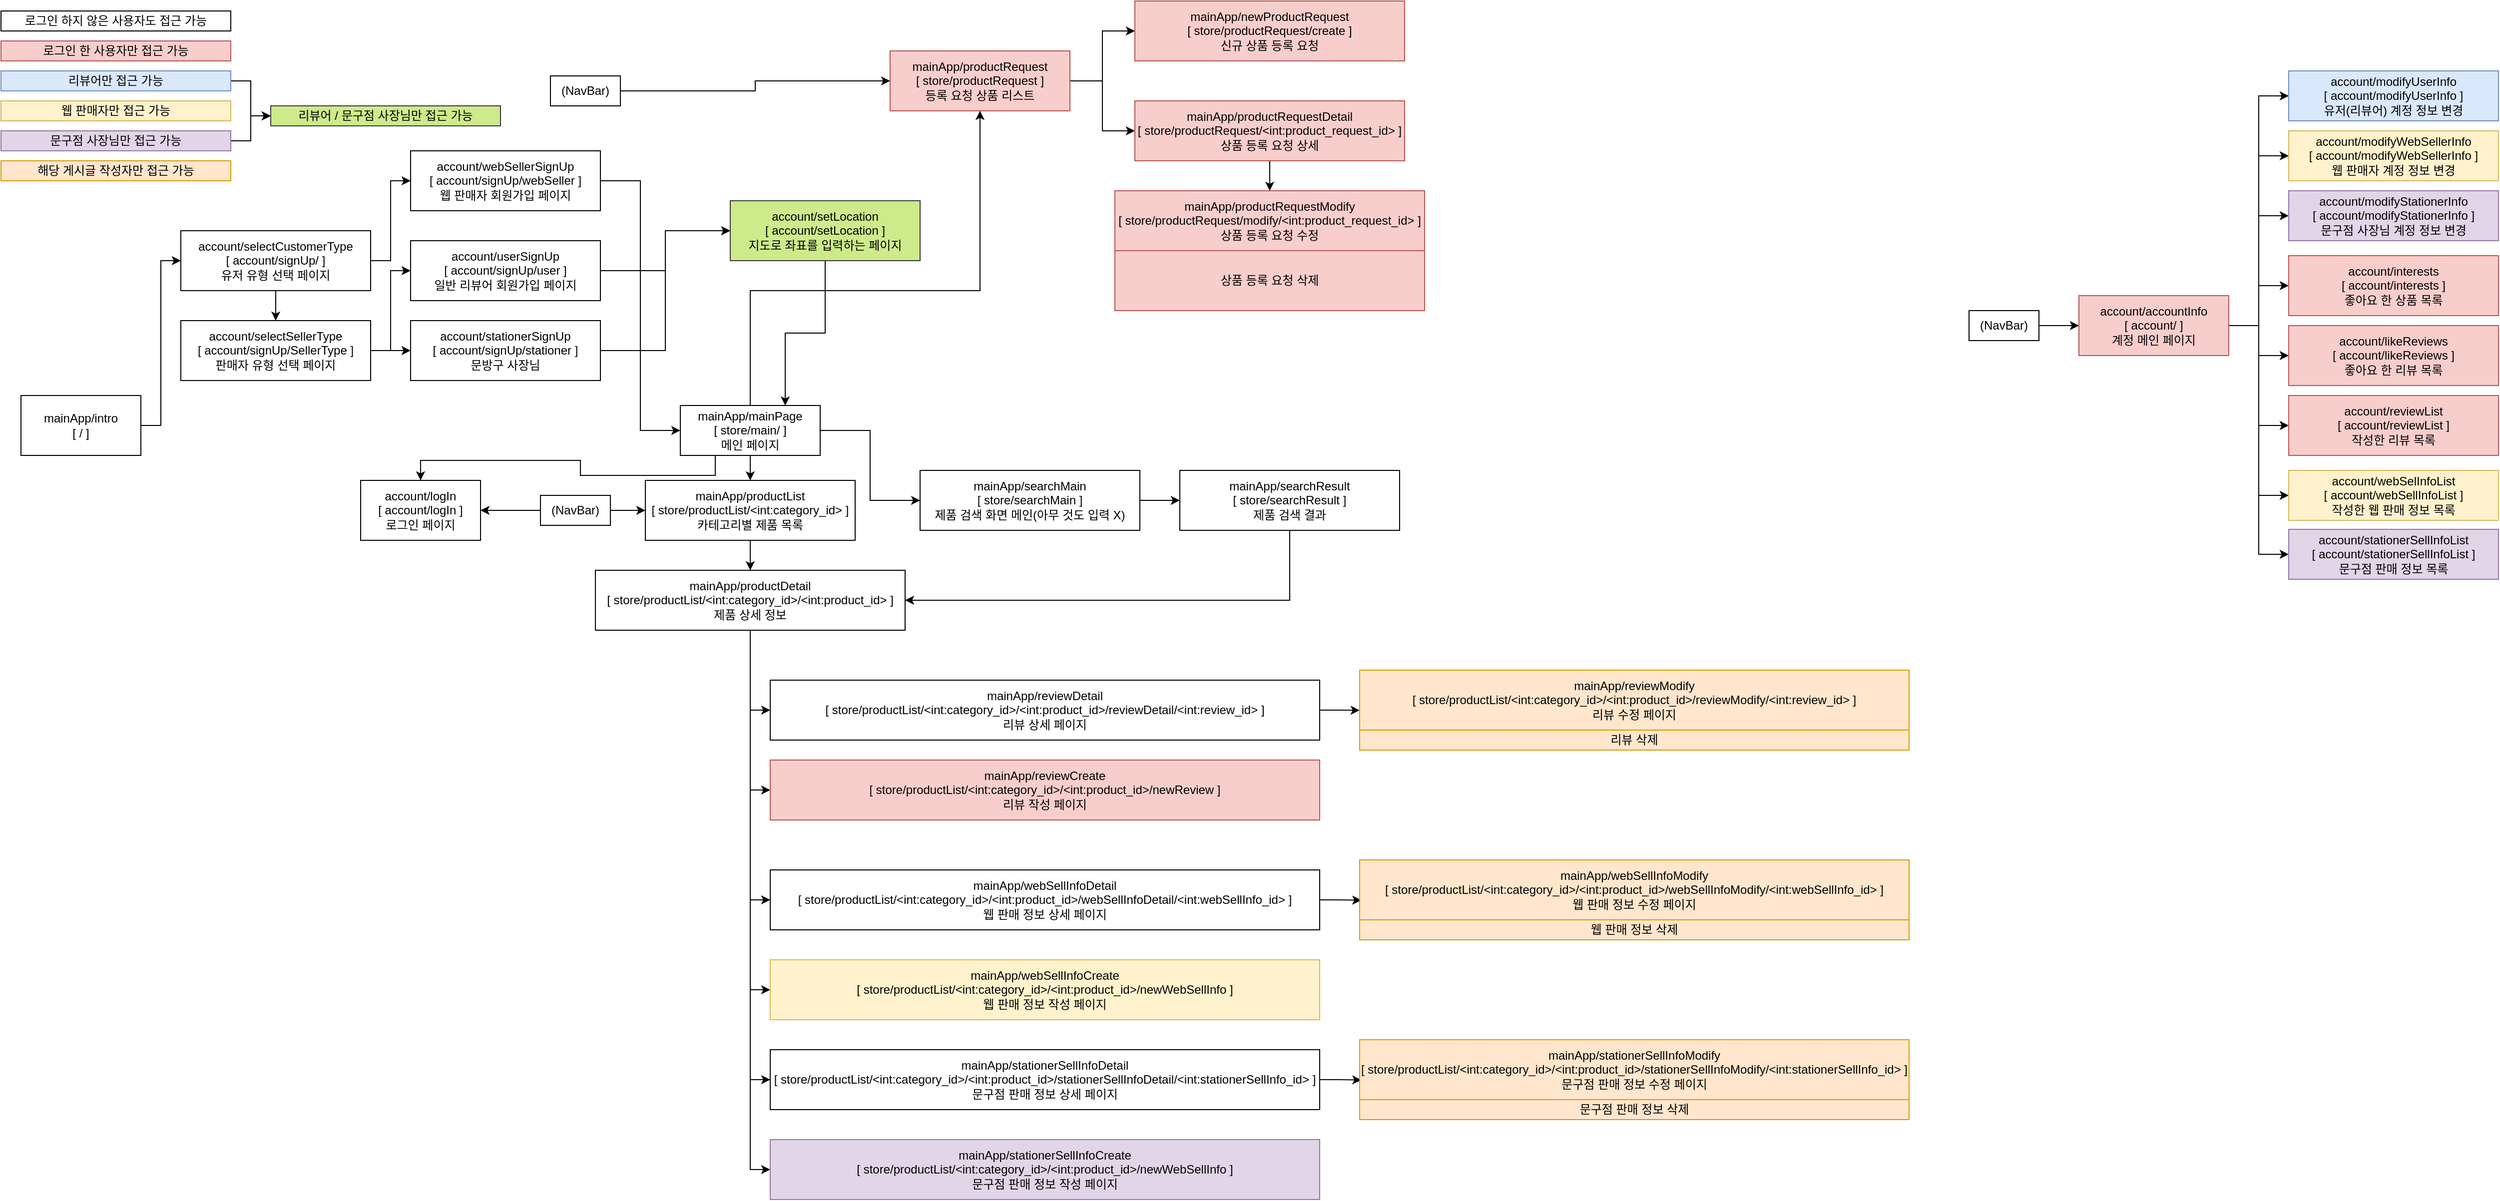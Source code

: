 <mxfile version="12.9.13" type="device"><diagram id="B7RVDY_kOCtZXWmMoHsU" name="페이지-1"><mxGraphModel dx="1422" dy="817" grid="1" gridSize="10" guides="1" tooltips="1" connect="1" arrows="1" fold="1" page="1" pageScale="1" pageWidth="1400" pageHeight="850" math="0" shadow="0"><root><mxCell id="0"/><mxCell id="1" parent="0"/><mxCell id="6FYjIWbP3FJpxzAUgodt-9" style="edgeStyle=orthogonalEdgeStyle;rounded=0;orthogonalLoop=1;jettySize=auto;html=1;exitX=1;exitY=0.5;exitDx=0;exitDy=0;entryX=0;entryY=0.5;entryDx=0;entryDy=0;" parent="1" source="6FYjIWbP3FJpxzAUgodt-1" target="6FYjIWbP3FJpxzAUgodt-2" edge="1"><mxGeometry relative="1" as="geometry"/></mxCell><mxCell id="6FYjIWbP3FJpxzAUgodt-1" value="mainApp/intro&lt;br&gt;[ / ]" style="rounded=0;whiteSpace=wrap;html=1;" parent="1" vertex="1"><mxGeometry x="30" y="395" width="120" height="60" as="geometry"/></mxCell><mxCell id="6FYjIWbP3FJpxzAUgodt-35" style="edgeStyle=orthogonalEdgeStyle;rounded=0;orthogonalLoop=1;jettySize=auto;html=1;exitX=0.5;exitY=1;exitDx=0;exitDy=0;entryX=0.5;entryY=0;entryDx=0;entryDy=0;" parent="1" source="6FYjIWbP3FJpxzAUgodt-11" target="6FYjIWbP3FJpxzAUgodt-31" edge="1"><mxGeometry relative="1" as="geometry"/></mxCell><mxCell id="6FYjIWbP3FJpxzAUgodt-80" style="edgeStyle=orthogonalEdgeStyle;rounded=0;orthogonalLoop=1;jettySize=auto;html=1;exitX=1;exitY=0.5;exitDx=0;exitDy=0;entryX=0;entryY=0.5;entryDx=0;entryDy=0;" parent="1" source="6FYjIWbP3FJpxzAUgodt-11" target="6FYjIWbP3FJpxzAUgodt-29" edge="1"><mxGeometry relative="1" as="geometry"/></mxCell><mxCell id="6FYjIWbP3FJpxzAUgodt-119" style="edgeStyle=orthogonalEdgeStyle;rounded=0;orthogonalLoop=1;jettySize=auto;html=1;exitX=0.5;exitY=0;exitDx=0;exitDy=0;entryX=0.5;entryY=1;entryDx=0;entryDy=0;" parent="1" source="6FYjIWbP3FJpxzAUgodt-11" target="6FYjIWbP3FJpxzAUgodt-15" edge="1"><mxGeometry relative="1" as="geometry"><Array as="points"><mxPoint x="760" y="290"/><mxPoint x="990" y="290"/></Array></mxGeometry></mxCell><mxCell id="6FYjIWbP3FJpxzAUgodt-122" style="edgeStyle=orthogonalEdgeStyle;rounded=0;orthogonalLoop=1;jettySize=auto;html=1;exitX=0.25;exitY=1;exitDx=0;exitDy=0;entryX=0.5;entryY=0;entryDx=0;entryDy=0;" parent="1" source="6FYjIWbP3FJpxzAUgodt-11" target="6FYjIWbP3FJpxzAUgodt-120" edge="1"><mxGeometry relative="1" as="geometry"/></mxCell><mxCell id="6FYjIWbP3FJpxzAUgodt-11" value="mainApp/mainPage&lt;br&gt;[ store/main/ ]&lt;br&gt;메인 페이지" style="rounded=0;whiteSpace=wrap;html=1;" parent="1" vertex="1"><mxGeometry x="690" y="405" width="140" height="50" as="geometry"/></mxCell><mxCell id="6FYjIWbP3FJpxzAUgodt-12" style="edgeStyle=orthogonalEdgeStyle;rounded=0;orthogonalLoop=1;jettySize=auto;html=1;exitX=1;exitY=0.5;exitDx=0;exitDy=0;entryX=0;entryY=0.5;entryDx=0;entryDy=0;" parent="1" source="6FYjIWbP3FJpxzAUgodt-3" target="6FYjIWbP3FJpxzAUgodt-11" edge="1"><mxGeometry relative="1" as="geometry"/></mxCell><mxCell id="6FYjIWbP3FJpxzAUgodt-22" style="edgeStyle=orthogonalEdgeStyle;rounded=0;orthogonalLoop=1;jettySize=auto;html=1;exitX=1;exitY=0.5;exitDx=0;exitDy=0;" parent="1" source="6FYjIWbP3FJpxzAUgodt-15" target="6FYjIWbP3FJpxzAUgodt-17" edge="1"><mxGeometry relative="1" as="geometry"/></mxCell><mxCell id="6FYjIWbP3FJpxzAUgodt-23" style="edgeStyle=orthogonalEdgeStyle;rounded=0;orthogonalLoop=1;jettySize=auto;html=1;exitX=1;exitY=0.5;exitDx=0;exitDy=0;entryX=0;entryY=0.5;entryDx=0;entryDy=0;" parent="1" source="6FYjIWbP3FJpxzAUgodt-15" target="6FYjIWbP3FJpxzAUgodt-16" edge="1"><mxGeometry relative="1" as="geometry"/></mxCell><mxCell id="6FYjIWbP3FJpxzAUgodt-15" value="mainApp/productRequest&lt;br&gt;[ store/productRequest ]&lt;br&gt;등록 요청 상품 리스트" style="rounded=0;whiteSpace=wrap;html=1;fillColor=#f8cecc;strokeColor=#b85450;" parent="1" vertex="1"><mxGeometry x="900" y="50" width="180" height="60" as="geometry"/></mxCell><mxCell id="6FYjIWbP3FJpxzAUgodt-16" value="mainApp/newProductRequest&lt;br&gt;[ store/productRequest/create ]&lt;br&gt;신규 상품 등록 요청" style="rounded=0;whiteSpace=wrap;html=1;fillColor=#f8cecc;strokeColor=#b85450;" parent="1" vertex="1"><mxGeometry x="1145" width="270" height="60" as="geometry"/></mxCell><mxCell id="6FYjIWbP3FJpxzAUgodt-40" style="edgeStyle=orthogonalEdgeStyle;rounded=0;orthogonalLoop=1;jettySize=auto;html=1;exitX=0.5;exitY=1;exitDx=0;exitDy=0;entryX=0.5;entryY=0;entryDx=0;entryDy=0;" parent="1" source="6FYjIWbP3FJpxzAUgodt-17" edge="1" target="6FYjIWbP3FJpxzAUgodt-18"><mxGeometry relative="1" as="geometry"><mxPoint x="1049.857" y="200" as="targetPoint"/></mxGeometry></mxCell><mxCell id="6FYjIWbP3FJpxzAUgodt-17" value="mainApp/productRequestDetail&lt;br&gt;[ store/productRequest/&amp;lt;int:product_request_id&amp;gt; ]&lt;br&gt;상품 등록 요청 상세" style="rounded=0;whiteSpace=wrap;html=1;fillColor=#f8cecc;strokeColor=#b85450;" parent="1" vertex="1"><mxGeometry x="1145" y="100" width="270" height="60" as="geometry"/></mxCell><mxCell id="6FYjIWbP3FJpxzAUgodt-20" value="" style="group;fillColor=#f8cecc;strokeColor=#b85450;" parent="1" vertex="1" connectable="0"><mxGeometry x="1125" y="190" width="310" height="120" as="geometry"/></mxCell><mxCell id="6FYjIWbP3FJpxzAUgodt-18" value="mainApp/productRequestModify&lt;br&gt;[ store/productRequest/modify/&amp;lt;int:product_request_id&amp;gt; ]&lt;br&gt;상품 등록 요청 수정" style="rounded=0;whiteSpace=wrap;html=1;fillColor=#f8cecc;strokeColor=#b85450;" parent="6FYjIWbP3FJpxzAUgodt-20" vertex="1"><mxGeometry width="310" height="60" as="geometry"/></mxCell><mxCell id="6FYjIWbP3FJpxzAUgodt-19" value="상품 등록 요청 삭제" style="rounded=0;whiteSpace=wrap;html=1;fillColor=#f8cecc;strokeColor=#b85450;" parent="6FYjIWbP3FJpxzAUgodt-20" vertex="1"><mxGeometry y="60" width="310" height="60" as="geometry"/></mxCell><mxCell id="6FYjIWbP3FJpxzAUgodt-82" style="edgeStyle=orthogonalEdgeStyle;rounded=0;orthogonalLoop=1;jettySize=auto;html=1;exitX=1;exitY=0.5;exitDx=0;exitDy=0;entryX=0;entryY=0.5;entryDx=0;entryDy=0;" parent="1" source="6FYjIWbP3FJpxzAUgodt-29" target="6FYjIWbP3FJpxzAUgodt-81" edge="1"><mxGeometry relative="1" as="geometry"/></mxCell><mxCell id="6FYjIWbP3FJpxzAUgodt-29" value="mainApp/searchMain&lt;br&gt;[ store/searchMain ]&lt;br&gt;제품 검색 화면 메인(아무 것도 입력 X)" style="rounded=0;whiteSpace=wrap;html=1;" parent="1" vertex="1"><mxGeometry x="930" y="470" width="220" height="60" as="geometry"/></mxCell><mxCell id="6FYjIWbP3FJpxzAUgodt-36" style="edgeStyle=orthogonalEdgeStyle;rounded=0;orthogonalLoop=1;jettySize=auto;html=1;exitX=0.5;exitY=1;exitDx=0;exitDy=0;entryX=0.5;entryY=0;entryDx=0;entryDy=0;" parent="1" source="6FYjIWbP3FJpxzAUgodt-31" target="6FYjIWbP3FJpxzAUgodt-33" edge="1"><mxGeometry relative="1" as="geometry"/></mxCell><mxCell id="6FYjIWbP3FJpxzAUgodt-31" value="mainApp/productList&lt;br&gt;[ store/productList/&amp;lt;int:category_id&amp;gt; ]&lt;br&gt;카테고리별 제품 목록" style="rounded=0;whiteSpace=wrap;html=1;" parent="1" vertex="1"><mxGeometry x="655" y="480" width="210" height="60" as="geometry"/></mxCell><mxCell id="6FYjIWbP3FJpxzAUgodt-43" style="edgeStyle=orthogonalEdgeStyle;rounded=0;orthogonalLoop=1;jettySize=auto;html=1;exitX=0.5;exitY=1;exitDx=0;exitDy=0;entryX=0;entryY=0.5;entryDx=0;entryDy=0;" parent="1" source="6FYjIWbP3FJpxzAUgodt-33" target="6FYjIWbP3FJpxzAUgodt-42" edge="1"><mxGeometry relative="1" as="geometry"/></mxCell><mxCell id="6FYjIWbP3FJpxzAUgodt-44" style="edgeStyle=orthogonalEdgeStyle;rounded=0;orthogonalLoop=1;jettySize=auto;html=1;exitX=0.5;exitY=1;exitDx=0;exitDy=0;entryX=0;entryY=0.5;entryDx=0;entryDy=0;" parent="1" source="6FYjIWbP3FJpxzAUgodt-33" target="6FYjIWbP3FJpxzAUgodt-41" edge="1"><mxGeometry relative="1" as="geometry"/></mxCell><mxCell id="6FYjIWbP3FJpxzAUgodt-49" style="edgeStyle=orthogonalEdgeStyle;rounded=0;orthogonalLoop=1;jettySize=auto;html=1;exitX=0.5;exitY=1;exitDx=0;exitDy=0;entryX=0;entryY=0.5;entryDx=0;entryDy=0;" parent="1" source="6FYjIWbP3FJpxzAUgodt-33" target="6FYjIWbP3FJpxzAUgodt-47" edge="1"><mxGeometry relative="1" as="geometry"/></mxCell><mxCell id="6FYjIWbP3FJpxzAUgodt-50" style="edgeStyle=orthogonalEdgeStyle;rounded=0;orthogonalLoop=1;jettySize=auto;html=1;exitX=0.5;exitY=1;exitDx=0;exitDy=0;entryX=0;entryY=0.5;entryDx=0;entryDy=0;" parent="1" source="6FYjIWbP3FJpxzAUgodt-33" target="6FYjIWbP3FJpxzAUgodt-48" edge="1"><mxGeometry relative="1" as="geometry"/></mxCell><mxCell id="6FYjIWbP3FJpxzAUgodt-53" style="edgeStyle=orthogonalEdgeStyle;rounded=0;orthogonalLoop=1;jettySize=auto;html=1;exitX=0.5;exitY=1;exitDx=0;exitDy=0;entryX=0;entryY=0.5;entryDx=0;entryDy=0;" parent="1" source="6FYjIWbP3FJpxzAUgodt-33" target="6FYjIWbP3FJpxzAUgodt-51" edge="1"><mxGeometry relative="1" as="geometry"/></mxCell><mxCell id="6FYjIWbP3FJpxzAUgodt-54" style="edgeStyle=orthogonalEdgeStyle;rounded=0;orthogonalLoop=1;jettySize=auto;html=1;exitX=0.5;exitY=1;exitDx=0;exitDy=0;entryX=0;entryY=0.5;entryDx=0;entryDy=0;" parent="1" source="6FYjIWbP3FJpxzAUgodt-33" target="6FYjIWbP3FJpxzAUgodt-52" edge="1"><mxGeometry relative="1" as="geometry"/></mxCell><mxCell id="6FYjIWbP3FJpxzAUgodt-33" value="mainApp/productDetail&lt;br&gt;[ store/productList/&amp;lt;int:category_id&amp;gt;/&amp;lt;int:product_id&amp;gt; ]&lt;br&gt;제품 상세 정보" style="rounded=0;whiteSpace=wrap;html=1;" parent="1" vertex="1"><mxGeometry x="605" y="570" width="310" height="60" as="geometry"/></mxCell><mxCell id="6FYjIWbP3FJpxzAUgodt-70" style="edgeStyle=orthogonalEdgeStyle;rounded=0;orthogonalLoop=1;jettySize=auto;html=1;exitX=1;exitY=0.5;exitDx=0;exitDy=0;" parent="1" source="6FYjIWbP3FJpxzAUgodt-41" edge="1"><mxGeometry relative="1" as="geometry"><mxPoint x="1370" y="710.2" as="targetPoint"/></mxGeometry></mxCell><mxCell id="6FYjIWbP3FJpxzAUgodt-41" value="mainApp/reviewDetail&lt;br&gt;[ store/productList/&amp;lt;int:category_id&amp;gt;/&amp;lt;int:product_id&amp;gt;/reviewDetail/&amp;lt;int:review_id&amp;gt; ]&lt;br&gt;리뷰 상세 페이지" style="rounded=0;whiteSpace=wrap;html=1;" parent="1" vertex="1"><mxGeometry x="780" y="680" width="550" height="60" as="geometry"/></mxCell><mxCell id="6FYjIWbP3FJpxzAUgodt-42" value="mainApp/reviewCreate&lt;br&gt;[ store/productList/&amp;lt;int:category_id&amp;gt;/&amp;lt;int:product_id&amp;gt;/newReview ]&lt;br&gt;리뷰 작성 페이지" style="rounded=0;whiteSpace=wrap;html=1;fillColor=#f8cecc;strokeColor=#b85450;" parent="1" vertex="1"><mxGeometry x="780" y="760" width="550" height="60" as="geometry"/></mxCell><mxCell id="6FYjIWbP3FJpxzAUgodt-79" style="edgeStyle=orthogonalEdgeStyle;rounded=0;orthogonalLoop=1;jettySize=auto;html=1;exitX=1;exitY=0.5;exitDx=0;exitDy=0;entryX=0.003;entryY=0.674;entryDx=0;entryDy=0;entryPerimeter=0;" parent="1" source="6FYjIWbP3FJpxzAUgodt-47" target="6FYjIWbP3FJpxzAUgodt-63" edge="1"><mxGeometry relative="1" as="geometry"/></mxCell><mxCell id="6FYjIWbP3FJpxzAUgodt-47" value="mainApp/webSellInfoDetail&lt;br&gt;[ store/productList/&amp;lt;int:category_id&amp;gt;/&amp;lt;int:product_id&amp;gt;/webSellInfoDetail/&amp;lt;int:webSellInfo_id&amp;gt; ]&lt;br&gt;웹 판매 정보 상세 페이지" style="rounded=0;whiteSpace=wrap;html=1;" parent="1" vertex="1"><mxGeometry x="780" y="870" width="550" height="60" as="geometry"/></mxCell><mxCell id="6FYjIWbP3FJpxzAUgodt-48" value="mainApp/webSellInfoCreate&lt;br&gt;[ store/productList/&amp;lt;int:category_id&amp;gt;/&amp;lt;int:product_id&amp;gt;/newWebSellInfo ]&lt;br&gt;웹 판매 정보 작성 페이지" style="rounded=0;whiteSpace=wrap;html=1;fillColor=#fff2cc;strokeColor=#d6b656;" parent="1" vertex="1"><mxGeometry x="780" y="960" width="550" height="60" as="geometry"/></mxCell><mxCell id="6FYjIWbP3FJpxzAUgodt-77" style="edgeStyle=orthogonalEdgeStyle;rounded=0;orthogonalLoop=1;jettySize=auto;html=1;exitX=1;exitY=0.5;exitDx=0;exitDy=0;entryX=0.003;entryY=0.674;entryDx=0;entryDy=0;entryPerimeter=0;" parent="1" source="6FYjIWbP3FJpxzAUgodt-51" target="6FYjIWbP3FJpxzAUgodt-66" edge="1"><mxGeometry relative="1" as="geometry"/></mxCell><mxCell id="6FYjIWbP3FJpxzAUgodt-51" value="mainApp/stationerSellInfoDetail&lt;br&gt;[ store/productList/&amp;lt;int:category_id&amp;gt;/&amp;lt;int:product_id&amp;gt;/stationerSellInfoDetail/&amp;lt;int:stationerSellInfo_id&amp;gt; ]&lt;br&gt;문구점 판매 정보 상세 페이지" style="rounded=0;whiteSpace=wrap;html=1;" parent="1" vertex="1"><mxGeometry x="780" y="1050" width="550" height="60" as="geometry"/></mxCell><mxCell id="6FYjIWbP3FJpxzAUgodt-52" value="mainApp/stationerSellInfoCreate&lt;br&gt;[ store/productList/&amp;lt;int:category_id&amp;gt;/&amp;lt;int:product_id&amp;gt;/newWebSellInfo ]&lt;br&gt;문구점 판매 정보 작성 페이지" style="rounded=0;whiteSpace=wrap;html=1;fillColor=#e1d5e7;strokeColor=#9673a6;" parent="1" vertex="1"><mxGeometry x="780" y="1140" width="550" height="60" as="geometry"/></mxCell><mxCell id="6FYjIWbP3FJpxzAUgodt-59" value="" style="group" parent="1" vertex="1" connectable="0"><mxGeometry x="1370" y="670" width="550" height="80" as="geometry"/></mxCell><mxCell id="6FYjIWbP3FJpxzAUgodt-57" value="mainApp/reviewModify&lt;br&gt;[ store/productList/&amp;lt;int:category_id&amp;gt;/&amp;lt;int:product_id&amp;gt;/reviewModify/&amp;lt;int:review_id&amp;gt; ]&lt;br&gt;리뷰 수정 페이지" style="rounded=0;whiteSpace=wrap;html=1;fillColor=#ffe6cc;strokeColor=#d79b00;" parent="6FYjIWbP3FJpxzAUgodt-59" vertex="1"><mxGeometry width="550" height="60" as="geometry"/></mxCell><mxCell id="6FYjIWbP3FJpxzAUgodt-58" value="리뷰 삭제" style="rounded=0;whiteSpace=wrap;html=1;fillColor=#ffe6cc;strokeColor=#d79b00;" parent="6FYjIWbP3FJpxzAUgodt-59" vertex="1"><mxGeometry y="60" width="550" height="20" as="geometry"/></mxCell><mxCell id="6FYjIWbP3FJpxzAUgodt-62" value="" style="group;fillColor=#ffe6cc;strokeColor=#d79b00;" parent="1" vertex="1" connectable="0"><mxGeometry x="1370" y="860" width="550" height="80" as="geometry"/></mxCell><mxCell id="6FYjIWbP3FJpxzAUgodt-63" value="mainApp/webSellInfoModify&lt;br&gt;[ store/productList/&amp;lt;int:category_id&amp;gt;/&amp;lt;int:product_id&amp;gt;/webSellInfoModify/&amp;lt;int:webSellInfo_id&amp;gt; ]&lt;br&gt;웹 판매 정보 수정 페이지" style="rounded=0;whiteSpace=wrap;html=1;fillColor=#ffe6cc;strokeColor=#d79b00;" parent="6FYjIWbP3FJpxzAUgodt-62" vertex="1"><mxGeometry width="550" height="60" as="geometry"/></mxCell><mxCell id="6FYjIWbP3FJpxzAUgodt-64" value="웹 판매 정보 삭제" style="rounded=0;whiteSpace=wrap;html=1;fillColor=#ffe6cc;strokeColor=#d79b00;" parent="6FYjIWbP3FJpxzAUgodt-62" vertex="1"><mxGeometry y="60" width="550" height="20" as="geometry"/></mxCell><mxCell id="6FYjIWbP3FJpxzAUgodt-65" value="" style="group" parent="1" vertex="1" connectable="0"><mxGeometry x="1370" y="1040" width="550" height="80" as="geometry"/></mxCell><mxCell id="6FYjIWbP3FJpxzAUgodt-66" value="mainApp/stationerSellInfoModify&lt;br&gt;[ store/productList/&amp;lt;int:category_id&amp;gt;/&amp;lt;int:product_id&amp;gt;/stationerSellInfoModify/&amp;lt;int:stationerSellInfo_id&amp;gt; ]&lt;br&gt;문구점 판매 정보 수정 페이지" style="rounded=0;whiteSpace=wrap;html=1;fillColor=#ffe6cc;strokeColor=#d79b00;" parent="6FYjIWbP3FJpxzAUgodt-65" vertex="1"><mxGeometry width="550" height="60" as="geometry"/></mxCell><mxCell id="6FYjIWbP3FJpxzAUgodt-67" value="문구점 판매 정보 삭제" style="rounded=0;whiteSpace=wrap;html=1;fillColor=#ffe6cc;strokeColor=#d79b00;" parent="6FYjIWbP3FJpxzAUgodt-65" vertex="1"><mxGeometry y="60" width="550" height="20" as="geometry"/></mxCell><mxCell id="6FYjIWbP3FJpxzAUgodt-71" value="로그인 한 사용자만 접근 가능" style="rounded=0;whiteSpace=wrap;html=1;fillColor=#f8cecc;strokeColor=#b85450;" parent="1" vertex="1"><mxGeometry x="10" y="40" width="230" height="20" as="geometry"/></mxCell><mxCell id="Ti_I5XKcDWeZlNSpRoD4-8" style="edgeStyle=orthogonalEdgeStyle;rounded=0;orthogonalLoop=1;jettySize=auto;html=1;exitX=1;exitY=0.5;exitDx=0;exitDy=0;entryX=0;entryY=0.5;entryDx=0;entryDy=0;" edge="1" parent="1" source="6FYjIWbP3FJpxzAUgodt-72" target="Ti_I5XKcDWeZlNSpRoD4-7"><mxGeometry relative="1" as="geometry"/></mxCell><mxCell id="6FYjIWbP3FJpxzAUgodt-72" value="리뷰어만 접근 가능" style="rounded=0;whiteSpace=wrap;html=1;fillColor=#dae8fc;strokeColor=#6c8ebf;" parent="1" vertex="1"><mxGeometry x="10" y="70" width="230" height="20" as="geometry"/></mxCell><mxCell id="6FYjIWbP3FJpxzAUgodt-73" value="웹 판매자만 접근 가능" style="rounded=0;whiteSpace=wrap;html=1;fillColor=#fff2cc;strokeColor=#d6b656;" parent="1" vertex="1"><mxGeometry x="10" y="100" width="230" height="20" as="geometry"/></mxCell><mxCell id="Ti_I5XKcDWeZlNSpRoD4-9" style="edgeStyle=orthogonalEdgeStyle;rounded=0;orthogonalLoop=1;jettySize=auto;html=1;exitX=1;exitY=0.5;exitDx=0;exitDy=0;entryX=0;entryY=0.5;entryDx=0;entryDy=0;" edge="1" parent="1" source="6FYjIWbP3FJpxzAUgodt-74" target="Ti_I5XKcDWeZlNSpRoD4-7"><mxGeometry relative="1" as="geometry"/></mxCell><mxCell id="6FYjIWbP3FJpxzAUgodt-74" value="문구점 사장님만 접근 가능" style="rounded=0;whiteSpace=wrap;html=1;fillColor=#e1d5e7;strokeColor=#9673a6;" parent="1" vertex="1"><mxGeometry x="10" y="130" width="230" height="20" as="geometry"/></mxCell><mxCell id="6FYjIWbP3FJpxzAUgodt-75" value="해당 게시글 작성자만 접근 가능" style="rounded=0;whiteSpace=wrap;html=1;fillColor=#ffe6cc;strokeColor=#d79b00;" parent="1" vertex="1"><mxGeometry x="10" y="160" width="230" height="20" as="geometry"/></mxCell><mxCell id="6FYjIWbP3FJpxzAUgodt-76" value="로그인 하지 않은 사용자도 접근 가능" style="rounded=0;whiteSpace=wrap;html=1;" parent="1" vertex="1"><mxGeometry x="10" y="10" width="230" height="20" as="geometry"/></mxCell><mxCell id="6FYjIWbP3FJpxzAUgodt-83" style="edgeStyle=orthogonalEdgeStyle;rounded=0;orthogonalLoop=1;jettySize=auto;html=1;exitX=0.5;exitY=1;exitDx=0;exitDy=0;entryX=1;entryY=0.5;entryDx=0;entryDy=0;" parent="1" source="6FYjIWbP3FJpxzAUgodt-81" target="6FYjIWbP3FJpxzAUgodt-33" edge="1"><mxGeometry relative="1" as="geometry"/></mxCell><mxCell id="6FYjIWbP3FJpxzAUgodt-81" value="mainApp/searchResult&lt;br&gt;[ store/searchResult ]&lt;br&gt;제품 검색 결과" style="rounded=0;whiteSpace=wrap;html=1;" parent="1" vertex="1"><mxGeometry x="1190" y="470" width="220" height="60" as="geometry"/></mxCell><mxCell id="6FYjIWbP3FJpxzAUgodt-91" style="edgeStyle=orthogonalEdgeStyle;rounded=0;orthogonalLoop=1;jettySize=auto;html=1;exitX=1;exitY=0.5;exitDx=0;exitDy=0;entryX=0;entryY=0.5;entryDx=0;entryDy=0;" parent="1" source="6FYjIWbP3FJpxzAUgodt-85" target="6FYjIWbP3FJpxzAUgodt-90" edge="1"><mxGeometry relative="1" as="geometry"/></mxCell><mxCell id="6FYjIWbP3FJpxzAUgodt-93" style="edgeStyle=orthogonalEdgeStyle;rounded=0;orthogonalLoop=1;jettySize=auto;html=1;exitX=1;exitY=0.5;exitDx=0;exitDy=0;entryX=0;entryY=0.5;entryDx=0;entryDy=0;" parent="1" source="6FYjIWbP3FJpxzAUgodt-85" target="6FYjIWbP3FJpxzAUgodt-89" edge="1"><mxGeometry relative="1" as="geometry"/></mxCell><mxCell id="6FYjIWbP3FJpxzAUgodt-94" style="edgeStyle=orthogonalEdgeStyle;rounded=0;orthogonalLoop=1;jettySize=auto;html=1;exitX=1;exitY=0.5;exitDx=0;exitDy=0;entryX=0;entryY=0.5;entryDx=0;entryDy=0;" parent="1" source="6FYjIWbP3FJpxzAUgodt-85" target="6FYjIWbP3FJpxzAUgodt-88" edge="1"><mxGeometry relative="1" as="geometry"/></mxCell><mxCell id="6FYjIWbP3FJpxzAUgodt-100" style="edgeStyle=orthogonalEdgeStyle;rounded=0;orthogonalLoop=1;jettySize=auto;html=1;exitX=1;exitY=0.5;exitDx=0;exitDy=0;entryX=0;entryY=0.5;entryDx=0;entryDy=0;" parent="1" source="6FYjIWbP3FJpxzAUgodt-85" target="6FYjIWbP3FJpxzAUgodt-86" edge="1"><mxGeometry relative="1" as="geometry"/></mxCell><mxCell id="6FYjIWbP3FJpxzAUgodt-101" style="edgeStyle=orthogonalEdgeStyle;rounded=0;orthogonalLoop=1;jettySize=auto;html=1;exitX=1;exitY=0.5;exitDx=0;exitDy=0;entryX=0;entryY=0.5;entryDx=0;entryDy=0;" parent="1" source="6FYjIWbP3FJpxzAUgodt-85" target="6FYjIWbP3FJpxzAUgodt-87" edge="1"><mxGeometry relative="1" as="geometry"/></mxCell><mxCell id="6FYjIWbP3FJpxzAUgodt-102" style="edgeStyle=orthogonalEdgeStyle;rounded=0;orthogonalLoop=1;jettySize=auto;html=1;exitX=1;exitY=0.5;exitDx=0;exitDy=0;entryX=0;entryY=0.5;entryDx=0;entryDy=0;" parent="1" source="6FYjIWbP3FJpxzAUgodt-85" target="6FYjIWbP3FJpxzAUgodt-95" edge="1"><mxGeometry relative="1" as="geometry"/></mxCell><mxCell id="6FYjIWbP3FJpxzAUgodt-103" style="edgeStyle=orthogonalEdgeStyle;rounded=0;orthogonalLoop=1;jettySize=auto;html=1;exitX=1;exitY=0.5;exitDx=0;exitDy=0;entryX=0;entryY=0.5;entryDx=0;entryDy=0;" parent="1" source="6FYjIWbP3FJpxzAUgodt-85" target="6FYjIWbP3FJpxzAUgodt-99" edge="1"><mxGeometry relative="1" as="geometry"/></mxCell><mxCell id="6FYjIWbP3FJpxzAUgodt-104" style="edgeStyle=orthogonalEdgeStyle;rounded=0;orthogonalLoop=1;jettySize=auto;html=1;exitX=1;exitY=0.5;exitDx=0;exitDy=0;entryX=0;entryY=0.5;entryDx=0;entryDy=0;" parent="1" source="6FYjIWbP3FJpxzAUgodt-85" target="6FYjIWbP3FJpxzAUgodt-98" edge="1"><mxGeometry relative="1" as="geometry"/></mxCell><mxCell id="6FYjIWbP3FJpxzAUgodt-85" value="account/accountInfo&lt;br&gt;[ account/ ]&lt;br&gt;계정 메인 페이지" style="rounded=0;whiteSpace=wrap;html=1;fillColor=#f8cecc;strokeColor=#b85450;" parent="1" vertex="1"><mxGeometry x="2090" y="295" width="150" height="60" as="geometry"/></mxCell><mxCell id="6FYjIWbP3FJpxzAUgodt-86" value="account/interests&lt;br&gt;[ account/interests ]&lt;br&gt;좋아요 한 상품 목록" style="rounded=0;whiteSpace=wrap;html=1;fillColor=#f8cecc;strokeColor=#b85450;" parent="1" vertex="1"><mxGeometry x="2300" y="255" width="210" height="60" as="geometry"/></mxCell><mxCell id="6FYjIWbP3FJpxzAUgodt-87" value="account/likeReviews&lt;br&gt;[ account/likeReviews ]&lt;br&gt;좋아요 한 리뷰 목록" style="rounded=0;whiteSpace=wrap;html=1;fillColor=#f8cecc;strokeColor=#b85450;" parent="1" vertex="1"><mxGeometry x="2300" y="325" width="210" height="60" as="geometry"/></mxCell><mxCell id="6FYjIWbP3FJpxzAUgodt-88" value="account/modifyUserInfo&lt;br&gt;[ account/modifyUserInfo ]&lt;br&gt;유저(리뷰어) 계정 정보 변경" style="rounded=0;whiteSpace=wrap;html=1;fillColor=#dae8fc;strokeColor=#6c8ebf;" parent="1" vertex="1"><mxGeometry x="2300" y="70" width="210" height="50" as="geometry"/></mxCell><mxCell id="6FYjIWbP3FJpxzAUgodt-89" value="account/modifyWebSellerInfo&lt;br&gt;[ account/modifyWebSellerInfo ]&lt;br&gt;웹 판매자 계정 정보 변경" style="rounded=0;whiteSpace=wrap;html=1;fillColor=#fff2cc;strokeColor=#d6b656;" parent="1" vertex="1"><mxGeometry x="2300" y="130" width="210" height="50" as="geometry"/></mxCell><mxCell id="6FYjIWbP3FJpxzAUgodt-90" value="account/modifyStationerInfo&lt;br&gt;[ account/modifyStationerInfo ]&lt;br&gt;문구점 사장님 계정 정보 변경" style="rounded=0;whiteSpace=wrap;html=1;fillColor=#e1d5e7;strokeColor=#9673a6;" parent="1" vertex="1"><mxGeometry x="2300" y="190" width="210" height="50" as="geometry"/></mxCell><mxCell id="6FYjIWbP3FJpxzAUgodt-95" value="account/reviewList&lt;br&gt;[ account/reviewList ]&lt;br&gt;작성한 리뷰 목록" style="rounded=0;whiteSpace=wrap;html=1;fillColor=#f8cecc;strokeColor=#b85450;" parent="1" vertex="1"><mxGeometry x="2300" y="395" width="210" height="60" as="geometry"/></mxCell><mxCell id="6FYjIWbP3FJpxzAUgodt-98" value="account/stationerSellInfoList&lt;br&gt;[ account/stationerSellInfoList&amp;nbsp;]&lt;br&gt;문구점 판매 정보 목록" style="rounded=0;whiteSpace=wrap;html=1;fillColor=#e1d5e7;strokeColor=#9673a6;" parent="1" vertex="1"><mxGeometry x="2300" y="529" width="210" height="50" as="geometry"/></mxCell><mxCell id="6FYjIWbP3FJpxzAUgodt-99" value="account/webSelInfoList&lt;br&gt;[ account/webSellInfoList&amp;nbsp;]&lt;br&gt;작성한 웹 판매 정보 목록" style="rounded=0;whiteSpace=wrap;html=1;fillColor=#fff2cc;strokeColor=#d6b656;" parent="1" vertex="1"><mxGeometry x="2300" y="470" width="210" height="50" as="geometry"/></mxCell><mxCell id="6FYjIWbP3FJpxzAUgodt-106" style="edgeStyle=orthogonalEdgeStyle;rounded=0;orthogonalLoop=1;jettySize=auto;html=1;exitX=1;exitY=0.5;exitDx=0;exitDy=0;entryX=0;entryY=0.5;entryDx=0;entryDy=0;" parent="1" source="6FYjIWbP3FJpxzAUgodt-105" target="6FYjIWbP3FJpxzAUgodt-85" edge="1"><mxGeometry relative="1" as="geometry"/></mxCell><mxCell id="6FYjIWbP3FJpxzAUgodt-105" value="(NavBar)" style="rounded=0;whiteSpace=wrap;html=1;" parent="1" vertex="1"><mxGeometry x="1980" y="310" width="70" height="30" as="geometry"/></mxCell><mxCell id="6FYjIWbP3FJpxzAUgodt-108" style="edgeStyle=orthogonalEdgeStyle;rounded=0;orthogonalLoop=1;jettySize=auto;html=1;exitX=1;exitY=0.5;exitDx=0;exitDy=0;entryX=0;entryY=0.5;entryDx=0;entryDy=0;" parent="1" source="6FYjIWbP3FJpxzAUgodt-107" target="6FYjIWbP3FJpxzAUgodt-31" edge="1"><mxGeometry relative="1" as="geometry"/></mxCell><mxCell id="6FYjIWbP3FJpxzAUgodt-121" style="edgeStyle=orthogonalEdgeStyle;rounded=0;orthogonalLoop=1;jettySize=auto;html=1;exitX=0;exitY=0.5;exitDx=0;exitDy=0;entryX=1;entryY=0.5;entryDx=0;entryDy=0;" parent="1" source="6FYjIWbP3FJpxzAUgodt-107" target="6FYjIWbP3FJpxzAUgodt-120" edge="1"><mxGeometry relative="1" as="geometry"/></mxCell><mxCell id="6FYjIWbP3FJpxzAUgodt-107" value="(NavBar)" style="rounded=0;whiteSpace=wrap;html=1;" parent="1" vertex="1"><mxGeometry x="550" y="495" width="70" height="30" as="geometry"/></mxCell><mxCell id="6FYjIWbP3FJpxzAUgodt-114" style="edgeStyle=orthogonalEdgeStyle;rounded=0;orthogonalLoop=1;jettySize=auto;html=1;exitX=0.5;exitY=1;exitDx=0;exitDy=0;entryX=0.5;entryY=0;entryDx=0;entryDy=0;" parent="1" source="6FYjIWbP3FJpxzAUgodt-2" target="6FYjIWbP3FJpxzAUgodt-111" edge="1"><mxGeometry relative="1" as="geometry"/></mxCell><mxCell id="6FYjIWbP3FJpxzAUgodt-2" value="account/selectCustomerType&lt;br&gt;[ account/signUp/ ]&lt;br&gt;유저 유형 선택 페이지" style="rounded=0;whiteSpace=wrap;html=1;" parent="1" vertex="1"><mxGeometry x="190" y="230" width="190" height="60" as="geometry"/></mxCell><mxCell id="6FYjIWbP3FJpxzAUgodt-3" value="account/webSellerSignUp&lt;br&gt;[ account/signUp/webSeller ]&lt;br&gt;웹 판매자 회원가입 페이지" style="rounded=0;whiteSpace=wrap;html=1;" parent="1" vertex="1"><mxGeometry x="420" y="150" width="190" height="60" as="geometry"/></mxCell><mxCell id="6FYjIWbP3FJpxzAUgodt-7" style="edgeStyle=orthogonalEdgeStyle;rounded=0;orthogonalLoop=1;jettySize=auto;html=1;exitX=1;exitY=0.5;exitDx=0;exitDy=0;entryX=0;entryY=0.5;entryDx=0;entryDy=0;" parent="1" source="6FYjIWbP3FJpxzAUgodt-2" target="6FYjIWbP3FJpxzAUgodt-3" edge="1"><mxGeometry relative="1" as="geometry"/></mxCell><mxCell id="Ti_I5XKcDWeZlNSpRoD4-4" style="edgeStyle=orthogonalEdgeStyle;rounded=0;orthogonalLoop=1;jettySize=auto;html=1;exitX=1;exitY=0.5;exitDx=0;exitDy=0;entryX=0;entryY=0.5;entryDx=0;entryDy=0;" edge="1" parent="1" source="6FYjIWbP3FJpxzAUgodt-4" target="Ti_I5XKcDWeZlNSpRoD4-3"><mxGeometry relative="1" as="geometry"><mxPoint x="730" y="250" as="targetPoint"/></mxGeometry></mxCell><mxCell id="6FYjIWbP3FJpxzAUgodt-4" value="account/userSignUp&lt;br&gt;[ account/signUp/user ]&lt;br&gt;일반 리뷰어 회원가입 페이지" style="rounded=0;whiteSpace=wrap;html=1;" parent="1" vertex="1"><mxGeometry x="420" y="240" width="190" height="60" as="geometry"/></mxCell><mxCell id="Ti_I5XKcDWeZlNSpRoD4-5" style="edgeStyle=orthogonalEdgeStyle;rounded=0;orthogonalLoop=1;jettySize=auto;html=1;exitX=1;exitY=0.5;exitDx=0;exitDy=0;entryX=0;entryY=0.5;entryDx=0;entryDy=0;" edge="1" parent="1" source="6FYjIWbP3FJpxzAUgodt-5" target="Ti_I5XKcDWeZlNSpRoD4-3"><mxGeometry relative="1" as="geometry"/></mxCell><mxCell id="6FYjIWbP3FJpxzAUgodt-5" value="account/stationerSignUp&lt;br&gt;[ account/signUp/stationer ]&lt;br&gt;문방구 사장님" style="rounded=0;whiteSpace=wrap;html=1;" parent="1" vertex="1"><mxGeometry x="420" y="320" width="190" height="60" as="geometry"/></mxCell><mxCell id="6FYjIWbP3FJpxzAUgodt-112" style="edgeStyle=orthogonalEdgeStyle;rounded=0;orthogonalLoop=1;jettySize=auto;html=1;exitX=1;exitY=0.5;exitDx=0;exitDy=0;entryX=0;entryY=0.5;entryDx=0;entryDy=0;" parent="1" source="6FYjIWbP3FJpxzAUgodt-111" target="6FYjIWbP3FJpxzAUgodt-4" edge="1"><mxGeometry relative="1" as="geometry"/></mxCell><mxCell id="6FYjIWbP3FJpxzAUgodt-113" style="edgeStyle=orthogonalEdgeStyle;rounded=0;orthogonalLoop=1;jettySize=auto;html=1;exitX=1;exitY=0.5;exitDx=0;exitDy=0;entryX=0;entryY=0.5;entryDx=0;entryDy=0;" parent="1" source="6FYjIWbP3FJpxzAUgodt-111" target="6FYjIWbP3FJpxzAUgodt-5" edge="1"><mxGeometry relative="1" as="geometry"/></mxCell><mxCell id="6FYjIWbP3FJpxzAUgodt-111" value="account/selectSellerType&lt;br&gt;[ account/signUp/SellerType ]&lt;br&gt;판매자 유형 선택 페이지" style="rounded=0;whiteSpace=wrap;html=1;" parent="1" vertex="1"><mxGeometry x="190" y="320" width="190" height="60" as="geometry"/></mxCell><mxCell id="6FYjIWbP3FJpxzAUgodt-118" style="edgeStyle=orthogonalEdgeStyle;rounded=0;orthogonalLoop=1;jettySize=auto;html=1;exitX=1;exitY=0.5;exitDx=0;exitDy=0;entryX=0;entryY=0.5;entryDx=0;entryDy=0;" parent="1" source="6FYjIWbP3FJpxzAUgodt-115" target="6FYjIWbP3FJpxzAUgodt-15" edge="1"><mxGeometry relative="1" as="geometry"/></mxCell><mxCell id="6FYjIWbP3FJpxzAUgodt-115" value="(NavBar)" style="rounded=0;whiteSpace=wrap;html=1;" parent="1" vertex="1"><mxGeometry x="560" y="75" width="70" height="30" as="geometry"/></mxCell><mxCell id="6FYjIWbP3FJpxzAUgodt-120" value="account/logIn&lt;br&gt;[ account/logIn ]&lt;br&gt;로그인 페이지" style="rounded=0;whiteSpace=wrap;html=1;" parent="1" vertex="1"><mxGeometry x="370" y="480" width="120" height="60" as="geometry"/></mxCell><mxCell id="Ti_I5XKcDWeZlNSpRoD4-6" style="edgeStyle=orthogonalEdgeStyle;rounded=0;orthogonalLoop=1;jettySize=auto;html=1;exitX=0.5;exitY=1;exitDx=0;exitDy=0;entryX=0.75;entryY=0;entryDx=0;entryDy=0;" edge="1" parent="1" source="Ti_I5XKcDWeZlNSpRoD4-3" target="6FYjIWbP3FJpxzAUgodt-11"><mxGeometry relative="1" as="geometry"/></mxCell><mxCell id="Ti_I5XKcDWeZlNSpRoD4-3" value="account/setLocation&lt;br&gt;[ account/setLocation ]&lt;br&gt;지도로 좌표를 입력하는 페이지" style="rounded=0;whiteSpace=wrap;html=1;fillColor=#cdeb8b;strokeColor=#36393d;" vertex="1" parent="1"><mxGeometry x="740" y="200" width="190" height="60" as="geometry"/></mxCell><mxCell id="Ti_I5XKcDWeZlNSpRoD4-7" value="리뷰어 / 문구점 사장님만 접근 가능" style="rounded=0;whiteSpace=wrap;html=1;fillColor=#cdeb8b;strokeColor=#36393d;" vertex="1" parent="1"><mxGeometry x="280" y="105" width="230" height="20" as="geometry"/></mxCell></root></mxGraphModel></diagram></mxfile>